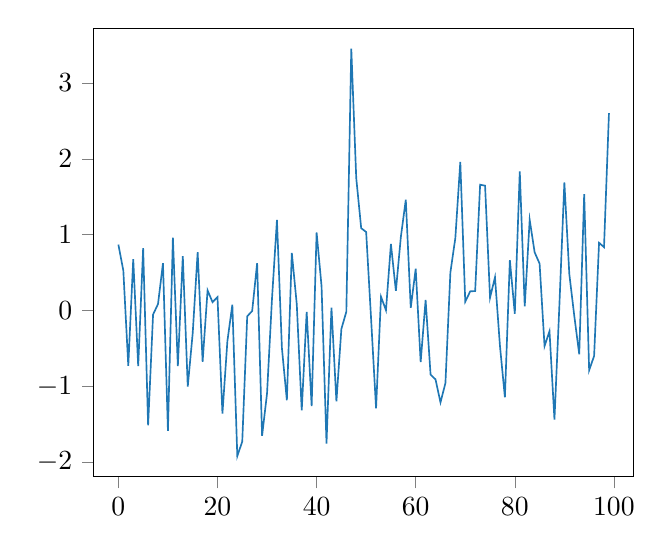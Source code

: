 % This file was created by matplotlib2tikz v0.6.17.
\begin{tikzpicture}

\definecolor{color0}{rgb}{0.122,0.467,0.706}

\begin{axis}[
xmin=-4.95, xmax=103.95,
ymin=-2.191, ymax=3.723,
tick align=outside,
tick pos=left,
x grid style={white!69.02!black},
y grid style={white!69.02!black}
]
\addplot [semithick, color0, forget plot]
table {%
0 0.869
1 0.526
2 -0.729
3 0.676
4 -0.734
5 0.821
6 -1.514
7 -0.054
8 0.085
9 0.623
10 -1.587
11 0.961
12 -0.733
13 0.716
14 -1.004
15 -0.3
16 0.768
17 -0.677
18 0.265
19 0.11
20 0.176
21 -1.36
22 -0.404
23 0.076
24 -1.922
25 -1.727
26 -0.077
27 -0.007
28 0.623
29 -1.654
30 -1.094
31 0.155
32 1.193
33 -0.495
34 -1.184
35 0.76
36 0.081
37 -1.318
38 -0.019
39 -1.261
40 1.028
41 0.321
42 -1.756
43 0.038
44 -1.2
45 -0.245
46 -0.017
47 3.454
48 1.747
49 1.085
50 1.035
51 -0.113
52 -1.291
53 0.181
54 0.003
55 0.876
56 0.258
57 0.968
58 1.461
59 0.035
60 0.55
61 -0.68
62 0.138
63 -0.846
64 -0.91
65 -1.213
66 -0.958
67 0.502
68 0.956
69 1.959
70 0.116
71 0.252
72 0.256
73 1.659
74 1.646
75 0.168
76 0.438
77 -0.466
78 -1.146
79 0.664
80 -0.043
81 1.835
82 0.054
83 1.196
84 0.767
85 0.618
86 -0.471
87 -0.275
88 -1.44
89 0.075
90 1.69
91 0.479
92 -0.071
93 -0.578
94 1.535
95 -0.789
96 -0.601
97 0.893
98 0.835
99 2.603
};
\end{axis}

\end{tikzpicture}